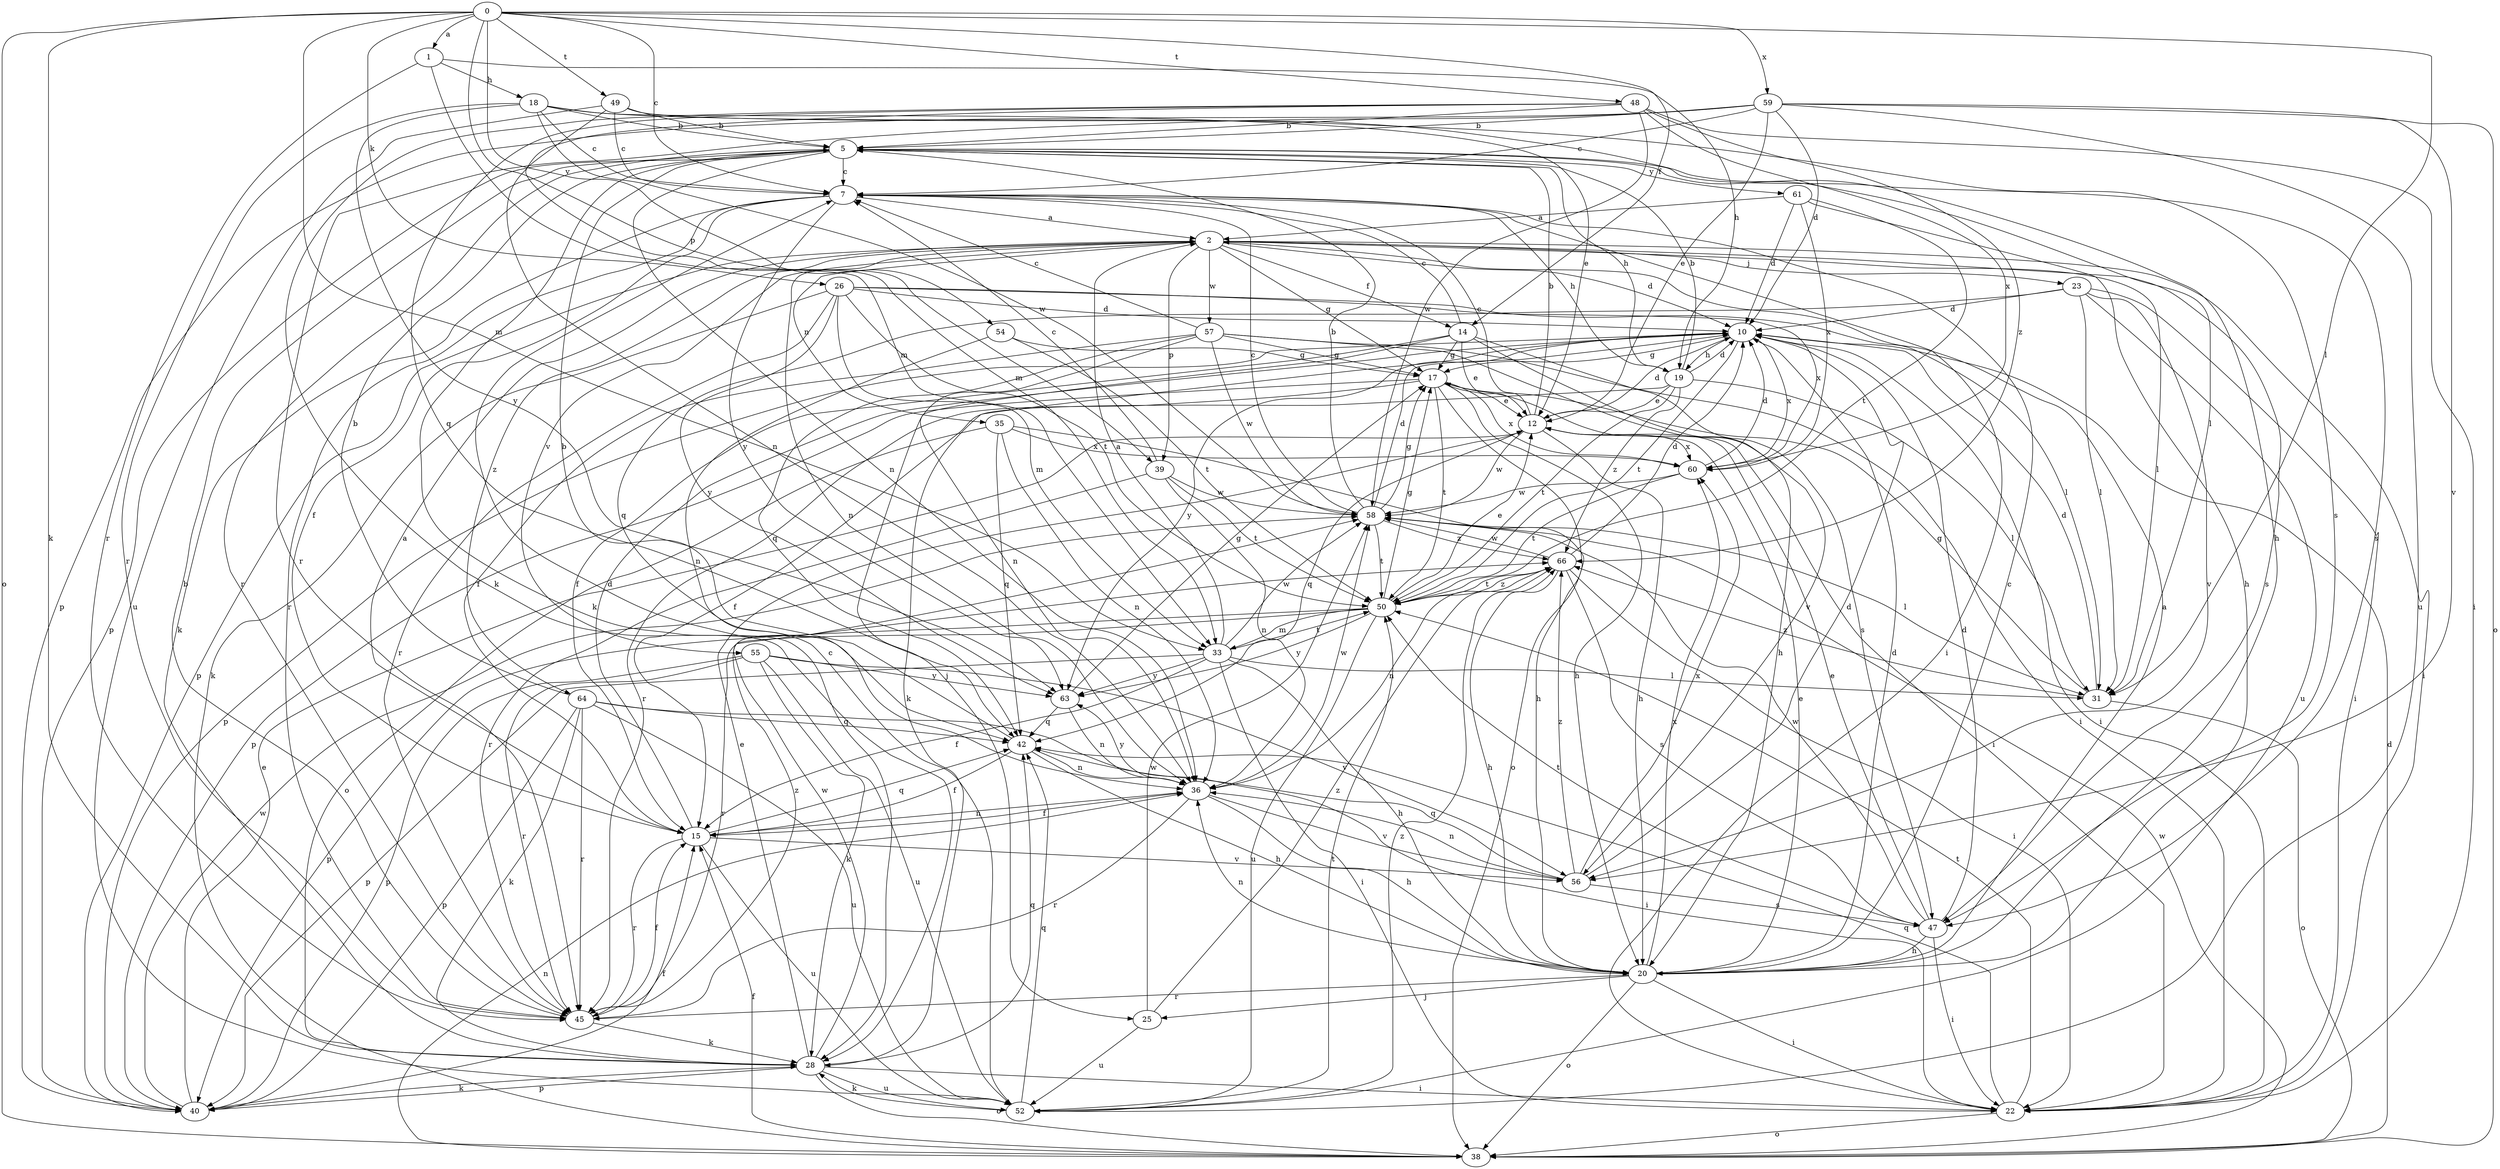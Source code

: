 strict digraph  {
0;
1;
2;
5;
7;
10;
12;
14;
15;
17;
18;
19;
20;
22;
23;
25;
26;
28;
31;
33;
35;
36;
38;
39;
40;
42;
45;
47;
48;
49;
50;
52;
54;
55;
56;
57;
58;
59;
60;
61;
63;
64;
66;
0 -> 1  [label=a];
0 -> 7  [label=c];
0 -> 14  [label=f];
0 -> 26  [label=k];
0 -> 28  [label=k];
0 -> 31  [label=l];
0 -> 33  [label=m];
0 -> 38  [label=o];
0 -> 39  [label=p];
0 -> 48  [label=t];
0 -> 49  [label=t];
0 -> 54  [label=v];
0 -> 59  [label=x];
1 -> 18  [label=h];
1 -> 19  [label=h];
1 -> 33  [label=m];
1 -> 45  [label=r];
2 -> 10  [label=d];
2 -> 14  [label=f];
2 -> 17  [label=g];
2 -> 22  [label=i];
2 -> 23  [label=j];
2 -> 31  [label=l];
2 -> 35  [label=n];
2 -> 36  [label=n];
2 -> 39  [label=p];
2 -> 40  [label=p];
2 -> 47  [label=s];
2 -> 55  [label=v];
2 -> 57  [label=w];
2 -> 64  [label=z];
5 -> 7  [label=c];
5 -> 19  [label=h];
5 -> 28  [label=k];
5 -> 31  [label=l];
5 -> 36  [label=n];
5 -> 40  [label=p];
5 -> 45  [label=r];
5 -> 47  [label=s];
5 -> 61  [label=y];
7 -> 2  [label=a];
7 -> 15  [label=f];
7 -> 19  [label=h];
7 -> 22  [label=i];
7 -> 28  [label=k];
7 -> 45  [label=r];
7 -> 63  [label=y];
10 -> 17  [label=g];
10 -> 19  [label=h];
10 -> 22  [label=i];
10 -> 28  [label=k];
10 -> 40  [label=p];
10 -> 50  [label=t];
10 -> 60  [label=x];
10 -> 63  [label=y];
12 -> 5  [label=b];
12 -> 7  [label=c];
12 -> 10  [label=d];
12 -> 20  [label=h];
12 -> 42  [label=q];
12 -> 58  [label=w];
12 -> 60  [label=x];
14 -> 7  [label=c];
14 -> 12  [label=e];
14 -> 15  [label=f];
14 -> 17  [label=g];
14 -> 20  [label=h];
14 -> 25  [label=j];
14 -> 47  [label=s];
15 -> 2  [label=a];
15 -> 10  [label=d];
15 -> 36  [label=n];
15 -> 42  [label=q];
15 -> 45  [label=r];
15 -> 52  [label=u];
15 -> 56  [label=v];
17 -> 12  [label=e];
17 -> 20  [label=h];
17 -> 22  [label=i];
17 -> 38  [label=o];
17 -> 40  [label=p];
17 -> 45  [label=r];
17 -> 50  [label=t];
17 -> 60  [label=x];
18 -> 5  [label=b];
18 -> 7  [label=c];
18 -> 12  [label=e];
18 -> 45  [label=r];
18 -> 47  [label=s];
18 -> 58  [label=w];
18 -> 63  [label=y];
19 -> 5  [label=b];
19 -> 10  [label=d];
19 -> 12  [label=e];
19 -> 15  [label=f];
19 -> 31  [label=l];
19 -> 50  [label=t];
19 -> 66  [label=z];
20 -> 2  [label=a];
20 -> 7  [label=c];
20 -> 10  [label=d];
20 -> 12  [label=e];
20 -> 22  [label=i];
20 -> 25  [label=j];
20 -> 36  [label=n];
20 -> 38  [label=o];
20 -> 45  [label=r];
20 -> 60  [label=x];
22 -> 38  [label=o];
22 -> 42  [label=q];
22 -> 50  [label=t];
23 -> 10  [label=d];
23 -> 22  [label=i];
23 -> 31  [label=l];
23 -> 42  [label=q];
23 -> 52  [label=u];
23 -> 56  [label=v];
25 -> 52  [label=u];
25 -> 58  [label=w];
25 -> 66  [label=z];
26 -> 10  [label=d];
26 -> 28  [label=k];
26 -> 31  [label=l];
26 -> 33  [label=m];
26 -> 45  [label=r];
26 -> 50  [label=t];
26 -> 60  [label=x];
26 -> 63  [label=y];
28 -> 12  [label=e];
28 -> 22  [label=i];
28 -> 38  [label=o];
28 -> 40  [label=p];
28 -> 42  [label=q];
28 -> 52  [label=u];
28 -> 58  [label=w];
31 -> 10  [label=d];
31 -> 17  [label=g];
31 -> 38  [label=o];
31 -> 66  [label=z];
33 -> 2  [label=a];
33 -> 15  [label=f];
33 -> 20  [label=h];
33 -> 22  [label=i];
33 -> 31  [label=l];
33 -> 40  [label=p];
33 -> 50  [label=t];
33 -> 58  [label=w];
33 -> 63  [label=y];
35 -> 20  [label=h];
35 -> 36  [label=n];
35 -> 38  [label=o];
35 -> 42  [label=q];
35 -> 60  [label=x];
36 -> 15  [label=f];
36 -> 20  [label=h];
36 -> 45  [label=r];
36 -> 56  [label=v];
36 -> 58  [label=w];
36 -> 63  [label=y];
38 -> 10  [label=d];
38 -> 15  [label=f];
38 -> 36  [label=n];
38 -> 58  [label=w];
39 -> 7  [label=c];
39 -> 36  [label=n];
39 -> 45  [label=r];
39 -> 50  [label=t];
39 -> 58  [label=w];
40 -> 12  [label=e];
40 -> 15  [label=f];
40 -> 28  [label=k];
40 -> 58  [label=w];
42 -> 5  [label=b];
42 -> 15  [label=f];
42 -> 20  [label=h];
42 -> 36  [label=n];
45 -> 5  [label=b];
45 -> 15  [label=f];
45 -> 28  [label=k];
45 -> 66  [label=z];
47 -> 10  [label=d];
47 -> 12  [label=e];
47 -> 20  [label=h];
47 -> 22  [label=i];
47 -> 50  [label=t];
47 -> 58  [label=w];
48 -> 5  [label=b];
48 -> 22  [label=i];
48 -> 28  [label=k];
48 -> 36  [label=n];
48 -> 42  [label=q];
48 -> 58  [label=w];
48 -> 60  [label=x];
48 -> 66  [label=z];
49 -> 5  [label=b];
49 -> 7  [label=c];
49 -> 20  [label=h];
49 -> 33  [label=m];
49 -> 52  [label=u];
50 -> 12  [label=e];
50 -> 17  [label=g];
50 -> 33  [label=m];
50 -> 40  [label=p];
50 -> 45  [label=r];
50 -> 52  [label=u];
50 -> 63  [label=y];
50 -> 66  [label=z];
52 -> 7  [label=c];
52 -> 28  [label=k];
52 -> 42  [label=q];
52 -> 50  [label=t];
52 -> 66  [label=z];
54 -> 17  [label=g];
54 -> 36  [label=n];
54 -> 50  [label=t];
55 -> 28  [label=k];
55 -> 40  [label=p];
55 -> 45  [label=r];
55 -> 52  [label=u];
55 -> 56  [label=v];
55 -> 63  [label=y];
56 -> 10  [label=d];
56 -> 36  [label=n];
56 -> 42  [label=q];
56 -> 47  [label=s];
56 -> 60  [label=x];
56 -> 66  [label=z];
57 -> 7  [label=c];
57 -> 15  [label=f];
57 -> 17  [label=g];
57 -> 22  [label=i];
57 -> 36  [label=n];
57 -> 42  [label=q];
57 -> 56  [label=v];
57 -> 58  [label=w];
58 -> 5  [label=b];
58 -> 7  [label=c];
58 -> 10  [label=d];
58 -> 17  [label=g];
58 -> 31  [label=l];
58 -> 50  [label=t];
58 -> 66  [label=z];
59 -> 5  [label=b];
59 -> 7  [label=c];
59 -> 10  [label=d];
59 -> 12  [label=e];
59 -> 38  [label=o];
59 -> 40  [label=p];
59 -> 45  [label=r];
59 -> 52  [label=u];
59 -> 56  [label=v];
60 -> 10  [label=d];
60 -> 50  [label=t];
60 -> 58  [label=w];
61 -> 2  [label=a];
61 -> 10  [label=d];
61 -> 20  [label=h];
61 -> 50  [label=t];
61 -> 60  [label=x];
63 -> 17  [label=g];
63 -> 36  [label=n];
63 -> 42  [label=q];
64 -> 5  [label=b];
64 -> 22  [label=i];
64 -> 28  [label=k];
64 -> 40  [label=p];
64 -> 42  [label=q];
64 -> 45  [label=r];
64 -> 52  [label=u];
66 -> 10  [label=d];
66 -> 20  [label=h];
66 -> 22  [label=i];
66 -> 36  [label=n];
66 -> 47  [label=s];
66 -> 50  [label=t];
66 -> 58  [label=w];
}
